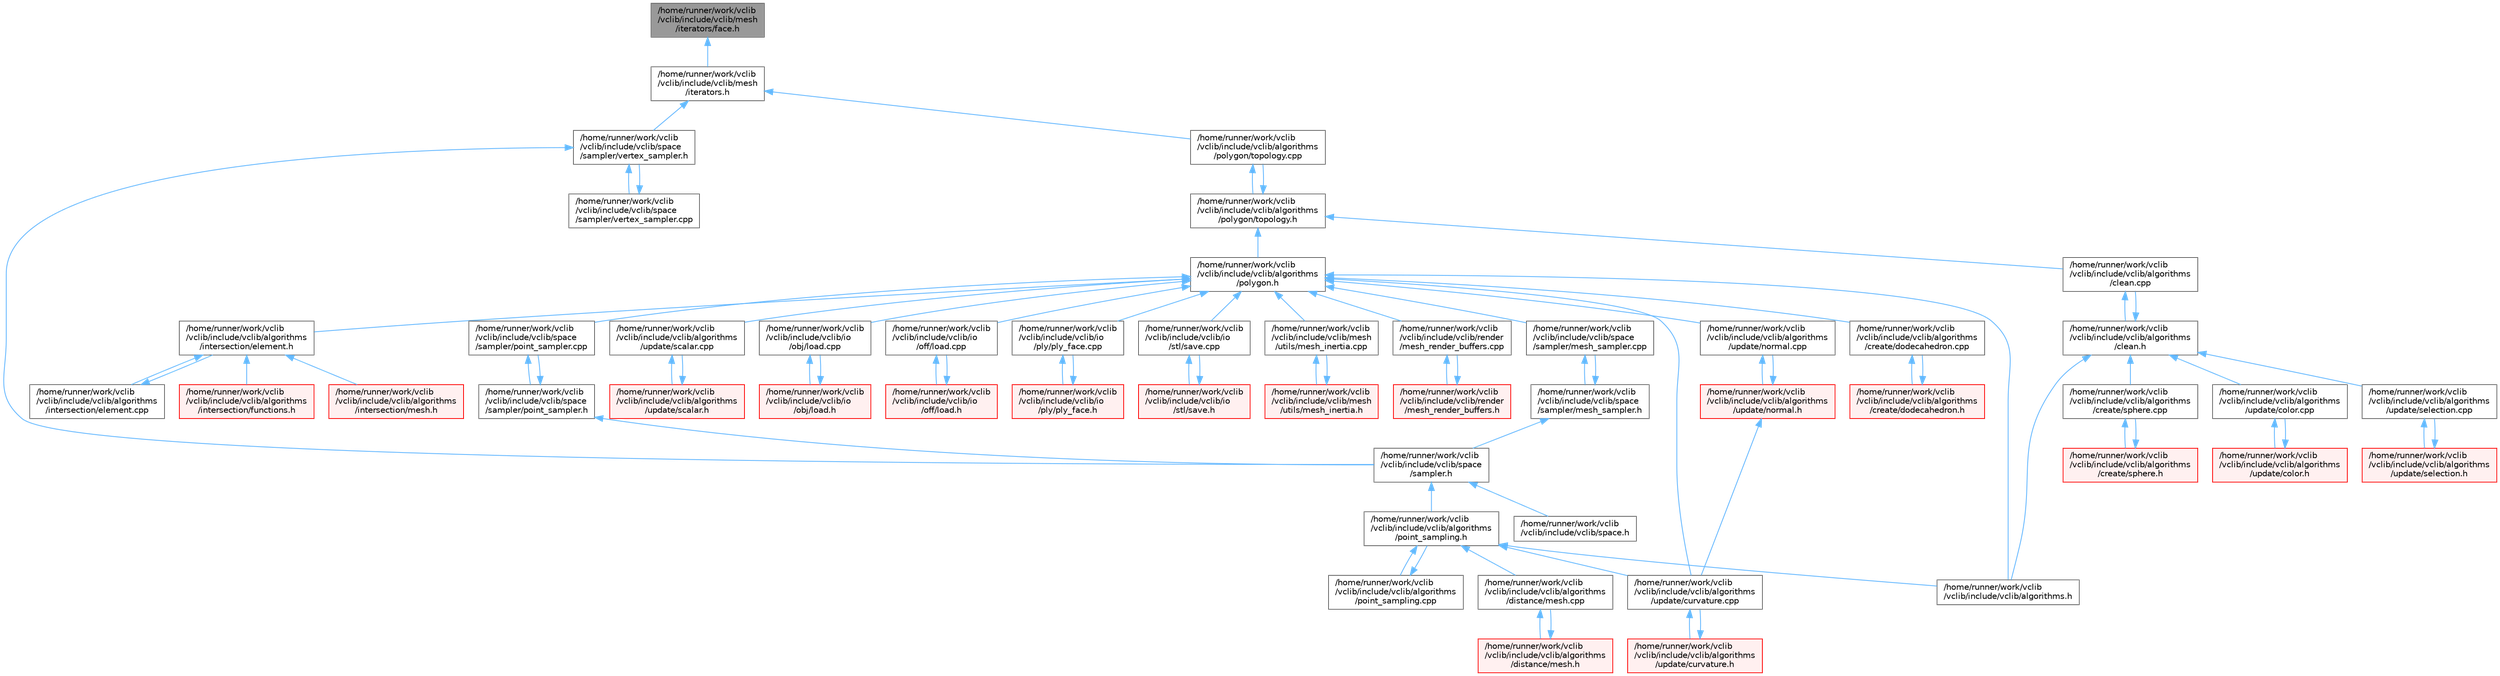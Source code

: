 digraph "/home/runner/work/vclib/vclib/include/vclib/mesh/iterators/face.h"
{
 // LATEX_PDF_SIZE
  bgcolor="transparent";
  edge [fontname=Helvetica,fontsize=10,labelfontname=Helvetica,labelfontsize=10];
  node [fontname=Helvetica,fontsize=10,shape=box,height=0.2,width=0.4];
  Node1 [label="/home/runner/work/vclib\l/vclib/include/vclib/mesh\l/iterators/face.h",height=0.2,width=0.4,color="gray40", fillcolor="grey60", style="filled", fontcolor="black",tooltip=" "];
  Node1 -> Node2 [dir="back",color="steelblue1",style="solid"];
  Node2 [label="/home/runner/work/vclib\l/vclib/include/vclib/mesh\l/iterators.h",height=0.2,width=0.4,color="grey40", fillcolor="white", style="filled",URL="$mesh_2iterators_8h.html",tooltip=" "];
  Node2 -> Node3 [dir="back",color="steelblue1",style="solid"];
  Node3 [label="/home/runner/work/vclib\l/vclib/include/vclib/algorithms\l/polygon/topology.cpp",height=0.2,width=0.4,color="grey40", fillcolor="white", style="filled",URL="$polygon_2topology_8cpp.html",tooltip=" "];
  Node3 -> Node4 [dir="back",color="steelblue1",style="solid"];
  Node4 [label="/home/runner/work/vclib\l/vclib/include/vclib/algorithms\l/polygon/topology.h",height=0.2,width=0.4,color="grey40", fillcolor="white", style="filled",URL="$polygon_2topology_8h.html",tooltip=" "];
  Node4 -> Node5 [dir="back",color="steelblue1",style="solid"];
  Node5 [label="/home/runner/work/vclib\l/vclib/include/vclib/algorithms\l/clean.cpp",height=0.2,width=0.4,color="grey40", fillcolor="white", style="filled",URL="$clean_8cpp.html",tooltip=" "];
  Node5 -> Node6 [dir="back",color="steelblue1",style="solid"];
  Node6 [label="/home/runner/work/vclib\l/vclib/include/vclib/algorithms\l/clean.h",height=0.2,width=0.4,color="grey40", fillcolor="white", style="filled",URL="$clean_8h.html",tooltip=" "];
  Node6 -> Node7 [dir="back",color="steelblue1",style="solid"];
  Node7 [label="/home/runner/work/vclib\l/vclib/include/vclib/algorithms.h",height=0.2,width=0.4,color="grey40", fillcolor="white", style="filled",URL="$algorithms_8h.html",tooltip=" "];
  Node6 -> Node5 [dir="back",color="steelblue1",style="solid"];
  Node6 -> Node8 [dir="back",color="steelblue1",style="solid"];
  Node8 [label="/home/runner/work/vclib\l/vclib/include/vclib/algorithms\l/create/sphere.cpp",height=0.2,width=0.4,color="grey40", fillcolor="white", style="filled",URL="$algorithms_2create_2sphere_8cpp.html",tooltip=" "];
  Node8 -> Node9 [dir="back",color="steelblue1",style="solid"];
  Node9 [label="/home/runner/work/vclib\l/vclib/include/vclib/algorithms\l/create/sphere.h",height=0.2,width=0.4,color="red", fillcolor="#FFF0F0", style="filled",URL="$algorithms_2create_2sphere_8h.html",tooltip=" "];
  Node9 -> Node8 [dir="back",color="steelblue1",style="solid"];
  Node6 -> Node11 [dir="back",color="steelblue1",style="solid"];
  Node11 [label="/home/runner/work/vclib\l/vclib/include/vclib/algorithms\l/update/color.cpp",height=0.2,width=0.4,color="grey40", fillcolor="white", style="filled",URL="$algorithms_2update_2color_8cpp.html",tooltip=" "];
  Node11 -> Node12 [dir="back",color="steelblue1",style="solid"];
  Node12 [label="/home/runner/work/vclib\l/vclib/include/vclib/algorithms\l/update/color.h",height=0.2,width=0.4,color="red", fillcolor="#FFF0F0", style="filled",URL="$algorithms_2update_2color_8h.html",tooltip=" "];
  Node12 -> Node11 [dir="back",color="steelblue1",style="solid"];
  Node6 -> Node14 [dir="back",color="steelblue1",style="solid"];
  Node14 [label="/home/runner/work/vclib\l/vclib/include/vclib/algorithms\l/update/selection.cpp",height=0.2,width=0.4,color="grey40", fillcolor="white", style="filled",URL="$update_2selection_8cpp.html",tooltip=" "];
  Node14 -> Node15 [dir="back",color="steelblue1",style="solid"];
  Node15 [label="/home/runner/work/vclib\l/vclib/include/vclib/algorithms\l/update/selection.h",height=0.2,width=0.4,color="red", fillcolor="#FFF0F0", style="filled",URL="$algorithms_2update_2selection_8h.html",tooltip=" "];
  Node15 -> Node14 [dir="back",color="steelblue1",style="solid"];
  Node4 -> Node16 [dir="back",color="steelblue1",style="solid"];
  Node16 [label="/home/runner/work/vclib\l/vclib/include/vclib/algorithms\l/polygon.h",height=0.2,width=0.4,color="grey40", fillcolor="white", style="filled",URL="$algorithms_2polygon_8h.html",tooltip=" "];
  Node16 -> Node7 [dir="back",color="steelblue1",style="solid"];
  Node16 -> Node17 [dir="back",color="steelblue1",style="solid"];
  Node17 [label="/home/runner/work/vclib\l/vclib/include/vclib/algorithms\l/create/dodecahedron.cpp",height=0.2,width=0.4,color="grey40", fillcolor="white", style="filled",URL="$dodecahedron_8cpp.html",tooltip=" "];
  Node17 -> Node18 [dir="back",color="steelblue1",style="solid"];
  Node18 [label="/home/runner/work/vclib\l/vclib/include/vclib/algorithms\l/create/dodecahedron.h",height=0.2,width=0.4,color="red", fillcolor="#FFF0F0", style="filled",URL="$dodecahedron_8h.html",tooltip=" "];
  Node18 -> Node17 [dir="back",color="steelblue1",style="solid"];
  Node16 -> Node19 [dir="back",color="steelblue1",style="solid"];
  Node19 [label="/home/runner/work/vclib\l/vclib/include/vclib/algorithms\l/intersection/element.h",height=0.2,width=0.4,color="grey40", fillcolor="white", style="filled",URL="$algorithms_2intersection_2element_8h.html",tooltip=" "];
  Node19 -> Node20 [dir="back",color="steelblue1",style="solid"];
  Node20 [label="/home/runner/work/vclib\l/vclib/include/vclib/algorithms\l/intersection/element.cpp",height=0.2,width=0.4,color="grey40", fillcolor="white", style="filled",URL="$algorithms_2intersection_2element_8cpp.html",tooltip=" "];
  Node20 -> Node19 [dir="back",color="steelblue1",style="solid"];
  Node19 -> Node21 [dir="back",color="steelblue1",style="solid"];
  Node21 [label="/home/runner/work/vclib\l/vclib/include/vclib/algorithms\l/intersection/functions.h",height=0.2,width=0.4,color="red", fillcolor="#FFF0F0", style="filled",URL="$intersection_2functions_8h.html",tooltip=" "];
  Node19 -> Node25 [dir="back",color="steelblue1",style="solid"];
  Node25 [label="/home/runner/work/vclib\l/vclib/include/vclib/algorithms\l/intersection/mesh.h",height=0.2,width=0.4,color="red", fillcolor="#FFF0F0", style="filled",URL="$algorithms_2intersection_2mesh_8h.html",tooltip=" "];
  Node16 -> Node23 [dir="back",color="steelblue1",style="solid"];
  Node23 [label="/home/runner/work/vclib\l/vclib/include/vclib/algorithms\l/update/curvature.cpp",height=0.2,width=0.4,color="grey40", fillcolor="white", style="filled",URL="$curvature_8cpp.html",tooltip=" "];
  Node23 -> Node24 [dir="back",color="steelblue1",style="solid"];
  Node24 [label="/home/runner/work/vclib\l/vclib/include/vclib/algorithms\l/update/curvature.h",height=0.2,width=0.4,color="red", fillcolor="#FFF0F0", style="filled",URL="$curvature_8h.html",tooltip=" "];
  Node24 -> Node23 [dir="back",color="steelblue1",style="solid"];
  Node16 -> Node27 [dir="back",color="steelblue1",style="solid"];
  Node27 [label="/home/runner/work/vclib\l/vclib/include/vclib/algorithms\l/update/normal.cpp",height=0.2,width=0.4,color="grey40", fillcolor="white", style="filled",URL="$algorithms_2update_2normal_8cpp.html",tooltip=" "];
  Node27 -> Node28 [dir="back",color="steelblue1",style="solid"];
  Node28 [label="/home/runner/work/vclib\l/vclib/include/vclib/algorithms\l/update/normal.h",height=0.2,width=0.4,color="red", fillcolor="#FFF0F0", style="filled",URL="$algorithms_2update_2normal_8h.html",tooltip=" "];
  Node28 -> Node23 [dir="back",color="steelblue1",style="solid"];
  Node28 -> Node27 [dir="back",color="steelblue1",style="solid"];
  Node16 -> Node31 [dir="back",color="steelblue1",style="solid"];
  Node31 [label="/home/runner/work/vclib\l/vclib/include/vclib/algorithms\l/update/scalar.cpp",height=0.2,width=0.4,color="grey40", fillcolor="white", style="filled",URL="$algorithms_2update_2scalar_8cpp.html",tooltip=" "];
  Node31 -> Node32 [dir="back",color="steelblue1",style="solid"];
  Node32 [label="/home/runner/work/vclib\l/vclib/include/vclib/algorithms\l/update/scalar.h",height=0.2,width=0.4,color="red", fillcolor="#FFF0F0", style="filled",URL="$algorithms_2update_2scalar_8h.html",tooltip=" "];
  Node32 -> Node31 [dir="back",color="steelblue1",style="solid"];
  Node16 -> Node33 [dir="back",color="steelblue1",style="solid"];
  Node33 [label="/home/runner/work/vclib\l/vclib/include/vclib/io\l/obj/load.cpp",height=0.2,width=0.4,color="grey40", fillcolor="white", style="filled",URL="$obj_2load_8cpp.html",tooltip=" "];
  Node33 -> Node34 [dir="back",color="steelblue1",style="solid"];
  Node34 [label="/home/runner/work/vclib\l/vclib/include/vclib/io\l/obj/load.h",height=0.2,width=0.4,color="red", fillcolor="#FFF0F0", style="filled",URL="$obj_2load_8h.html",tooltip=" "];
  Node34 -> Node33 [dir="back",color="steelblue1",style="solid"];
  Node16 -> Node38 [dir="back",color="steelblue1",style="solid"];
  Node38 [label="/home/runner/work/vclib\l/vclib/include/vclib/io\l/off/load.cpp",height=0.2,width=0.4,color="grey40", fillcolor="white", style="filled",URL="$off_2load_8cpp.html",tooltip=" "];
  Node38 -> Node39 [dir="back",color="steelblue1",style="solid"];
  Node39 [label="/home/runner/work/vclib\l/vclib/include/vclib/io\l/off/load.h",height=0.2,width=0.4,color="red", fillcolor="#FFF0F0", style="filled",URL="$off_2load_8h.html",tooltip=" "];
  Node39 -> Node38 [dir="back",color="steelblue1",style="solid"];
  Node16 -> Node40 [dir="back",color="steelblue1",style="solid"];
  Node40 [label="/home/runner/work/vclib\l/vclib/include/vclib/io\l/ply/ply_face.cpp",height=0.2,width=0.4,color="grey40", fillcolor="white", style="filled",URL="$ply__face_8cpp.html",tooltip=" "];
  Node40 -> Node41 [dir="back",color="steelblue1",style="solid"];
  Node41 [label="/home/runner/work/vclib\l/vclib/include/vclib/io\l/ply/ply_face.h",height=0.2,width=0.4,color="red", fillcolor="#FFF0F0", style="filled",URL="$ply__face_8h.html",tooltip=" "];
  Node41 -> Node40 [dir="back",color="steelblue1",style="solid"];
  Node16 -> Node48 [dir="back",color="steelblue1",style="solid"];
  Node48 [label="/home/runner/work/vclib\l/vclib/include/vclib/io\l/stl/save.cpp",height=0.2,width=0.4,color="grey40", fillcolor="white", style="filled",URL="$stl_2save_8cpp.html",tooltip=" "];
  Node48 -> Node49 [dir="back",color="steelblue1",style="solid"];
  Node49 [label="/home/runner/work/vclib\l/vclib/include/vclib/io\l/stl/save.h",height=0.2,width=0.4,color="red", fillcolor="#FFF0F0", style="filled",URL="$stl_2save_8h.html",tooltip=" "];
  Node49 -> Node48 [dir="back",color="steelblue1",style="solid"];
  Node16 -> Node50 [dir="back",color="steelblue1",style="solid"];
  Node50 [label="/home/runner/work/vclib\l/vclib/include/vclib/mesh\l/utils/mesh_inertia.cpp",height=0.2,width=0.4,color="grey40", fillcolor="white", style="filled",URL="$mesh__inertia_8cpp.html",tooltip=" "];
  Node50 -> Node51 [dir="back",color="steelblue1",style="solid"];
  Node51 [label="/home/runner/work/vclib\l/vclib/include/vclib/mesh\l/utils/mesh_inertia.h",height=0.2,width=0.4,color="red", fillcolor="#FFF0F0", style="filled",URL="$mesh__inertia_8h.html",tooltip=" "];
  Node51 -> Node50 [dir="back",color="steelblue1",style="solid"];
  Node16 -> Node61 [dir="back",color="steelblue1",style="solid"];
  Node61 [label="/home/runner/work/vclib\l/vclib/include/vclib/render\l/mesh_render_buffers.cpp",height=0.2,width=0.4,color="grey40", fillcolor="white", style="filled",URL="$mesh__render__buffers_8cpp.html",tooltip=" "];
  Node61 -> Node62 [dir="back",color="steelblue1",style="solid"];
  Node62 [label="/home/runner/work/vclib\l/vclib/include/vclib/render\l/mesh_render_buffers.h",height=0.2,width=0.4,color="red", fillcolor="#FFF0F0", style="filled",URL="$mesh__render__buffers_8h.html",tooltip=" "];
  Node62 -> Node61 [dir="back",color="steelblue1",style="solid"];
  Node16 -> Node65 [dir="back",color="steelblue1",style="solid"];
  Node65 [label="/home/runner/work/vclib\l/vclib/include/vclib/space\l/sampler/mesh_sampler.cpp",height=0.2,width=0.4,color="grey40", fillcolor="white", style="filled",URL="$mesh__sampler_8cpp.html",tooltip=" "];
  Node65 -> Node66 [dir="back",color="steelblue1",style="solid"];
  Node66 [label="/home/runner/work/vclib\l/vclib/include/vclib/space\l/sampler/mesh_sampler.h",height=0.2,width=0.4,color="grey40", fillcolor="white", style="filled",URL="$mesh__sampler_8h.html",tooltip=" "];
  Node66 -> Node67 [dir="back",color="steelblue1",style="solid"];
  Node67 [label="/home/runner/work/vclib\l/vclib/include/vclib/space\l/sampler.h",height=0.2,width=0.4,color="grey40", fillcolor="white", style="filled",URL="$space_2sampler_8h.html",tooltip=" "];
  Node67 -> Node57 [dir="back",color="steelblue1",style="solid"];
  Node57 [label="/home/runner/work/vclib\l/vclib/include/vclib/algorithms\l/point_sampling.h",height=0.2,width=0.4,color="grey40", fillcolor="white", style="filled",URL="$point__sampling_8h.html",tooltip=" "];
  Node57 -> Node7 [dir="back",color="steelblue1",style="solid"];
  Node57 -> Node58 [dir="back",color="steelblue1",style="solid"];
  Node58 [label="/home/runner/work/vclib\l/vclib/include/vclib/algorithms\l/distance/mesh.cpp",height=0.2,width=0.4,color="grey40", fillcolor="white", style="filled",URL="$algorithms_2distance_2mesh_8cpp.html",tooltip=" "];
  Node58 -> Node59 [dir="back",color="steelblue1",style="solid"];
  Node59 [label="/home/runner/work/vclib\l/vclib/include/vclib/algorithms\l/distance/mesh.h",height=0.2,width=0.4,color="red", fillcolor="#FFF0F0", style="filled",URL="$algorithms_2distance_2mesh_8h.html",tooltip=" "];
  Node59 -> Node58 [dir="back",color="steelblue1",style="solid"];
  Node57 -> Node56 [dir="back",color="steelblue1",style="solid"];
  Node56 [label="/home/runner/work/vclib\l/vclib/include/vclib/algorithms\l/point_sampling.cpp",height=0.2,width=0.4,color="grey40", fillcolor="white", style="filled",URL="$point__sampling_8cpp.html",tooltip=" "];
  Node56 -> Node57 [dir="back",color="steelblue1",style="solid"];
  Node57 -> Node23 [dir="back",color="steelblue1",style="solid"];
  Node67 -> Node68 [dir="back",color="steelblue1",style="solid"];
  Node68 [label="/home/runner/work/vclib\l/vclib/include/vclib/space.h",height=0.2,width=0.4,color="grey40", fillcolor="white", style="filled",URL="$space_8h.html",tooltip=" "];
  Node66 -> Node65 [dir="back",color="steelblue1",style="solid"];
  Node16 -> Node69 [dir="back",color="steelblue1",style="solid"];
  Node69 [label="/home/runner/work/vclib\l/vclib/include/vclib/space\l/sampler/point_sampler.cpp",height=0.2,width=0.4,color="grey40", fillcolor="white", style="filled",URL="$point__sampler_8cpp.html",tooltip=" "];
  Node69 -> Node70 [dir="back",color="steelblue1",style="solid"];
  Node70 [label="/home/runner/work/vclib\l/vclib/include/vclib/space\l/sampler/point_sampler.h",height=0.2,width=0.4,color="grey40", fillcolor="white", style="filled",URL="$point__sampler_8h.html",tooltip=" "];
  Node70 -> Node67 [dir="back",color="steelblue1",style="solid"];
  Node70 -> Node69 [dir="back",color="steelblue1",style="solid"];
  Node4 -> Node3 [dir="back",color="steelblue1",style="solid"];
  Node2 -> Node71 [dir="back",color="steelblue1",style="solid"];
  Node71 [label="/home/runner/work/vclib\l/vclib/include/vclib/space\l/sampler/vertex_sampler.h",height=0.2,width=0.4,color="grey40", fillcolor="white", style="filled",URL="$vertex__sampler_8h.html",tooltip=" "];
  Node71 -> Node67 [dir="back",color="steelblue1",style="solid"];
  Node71 -> Node72 [dir="back",color="steelblue1",style="solid"];
  Node72 [label="/home/runner/work/vclib\l/vclib/include/vclib/space\l/sampler/vertex_sampler.cpp",height=0.2,width=0.4,color="grey40", fillcolor="white", style="filled",URL="$vertex__sampler_8cpp.html",tooltip=" "];
  Node72 -> Node71 [dir="back",color="steelblue1",style="solid"];
}
